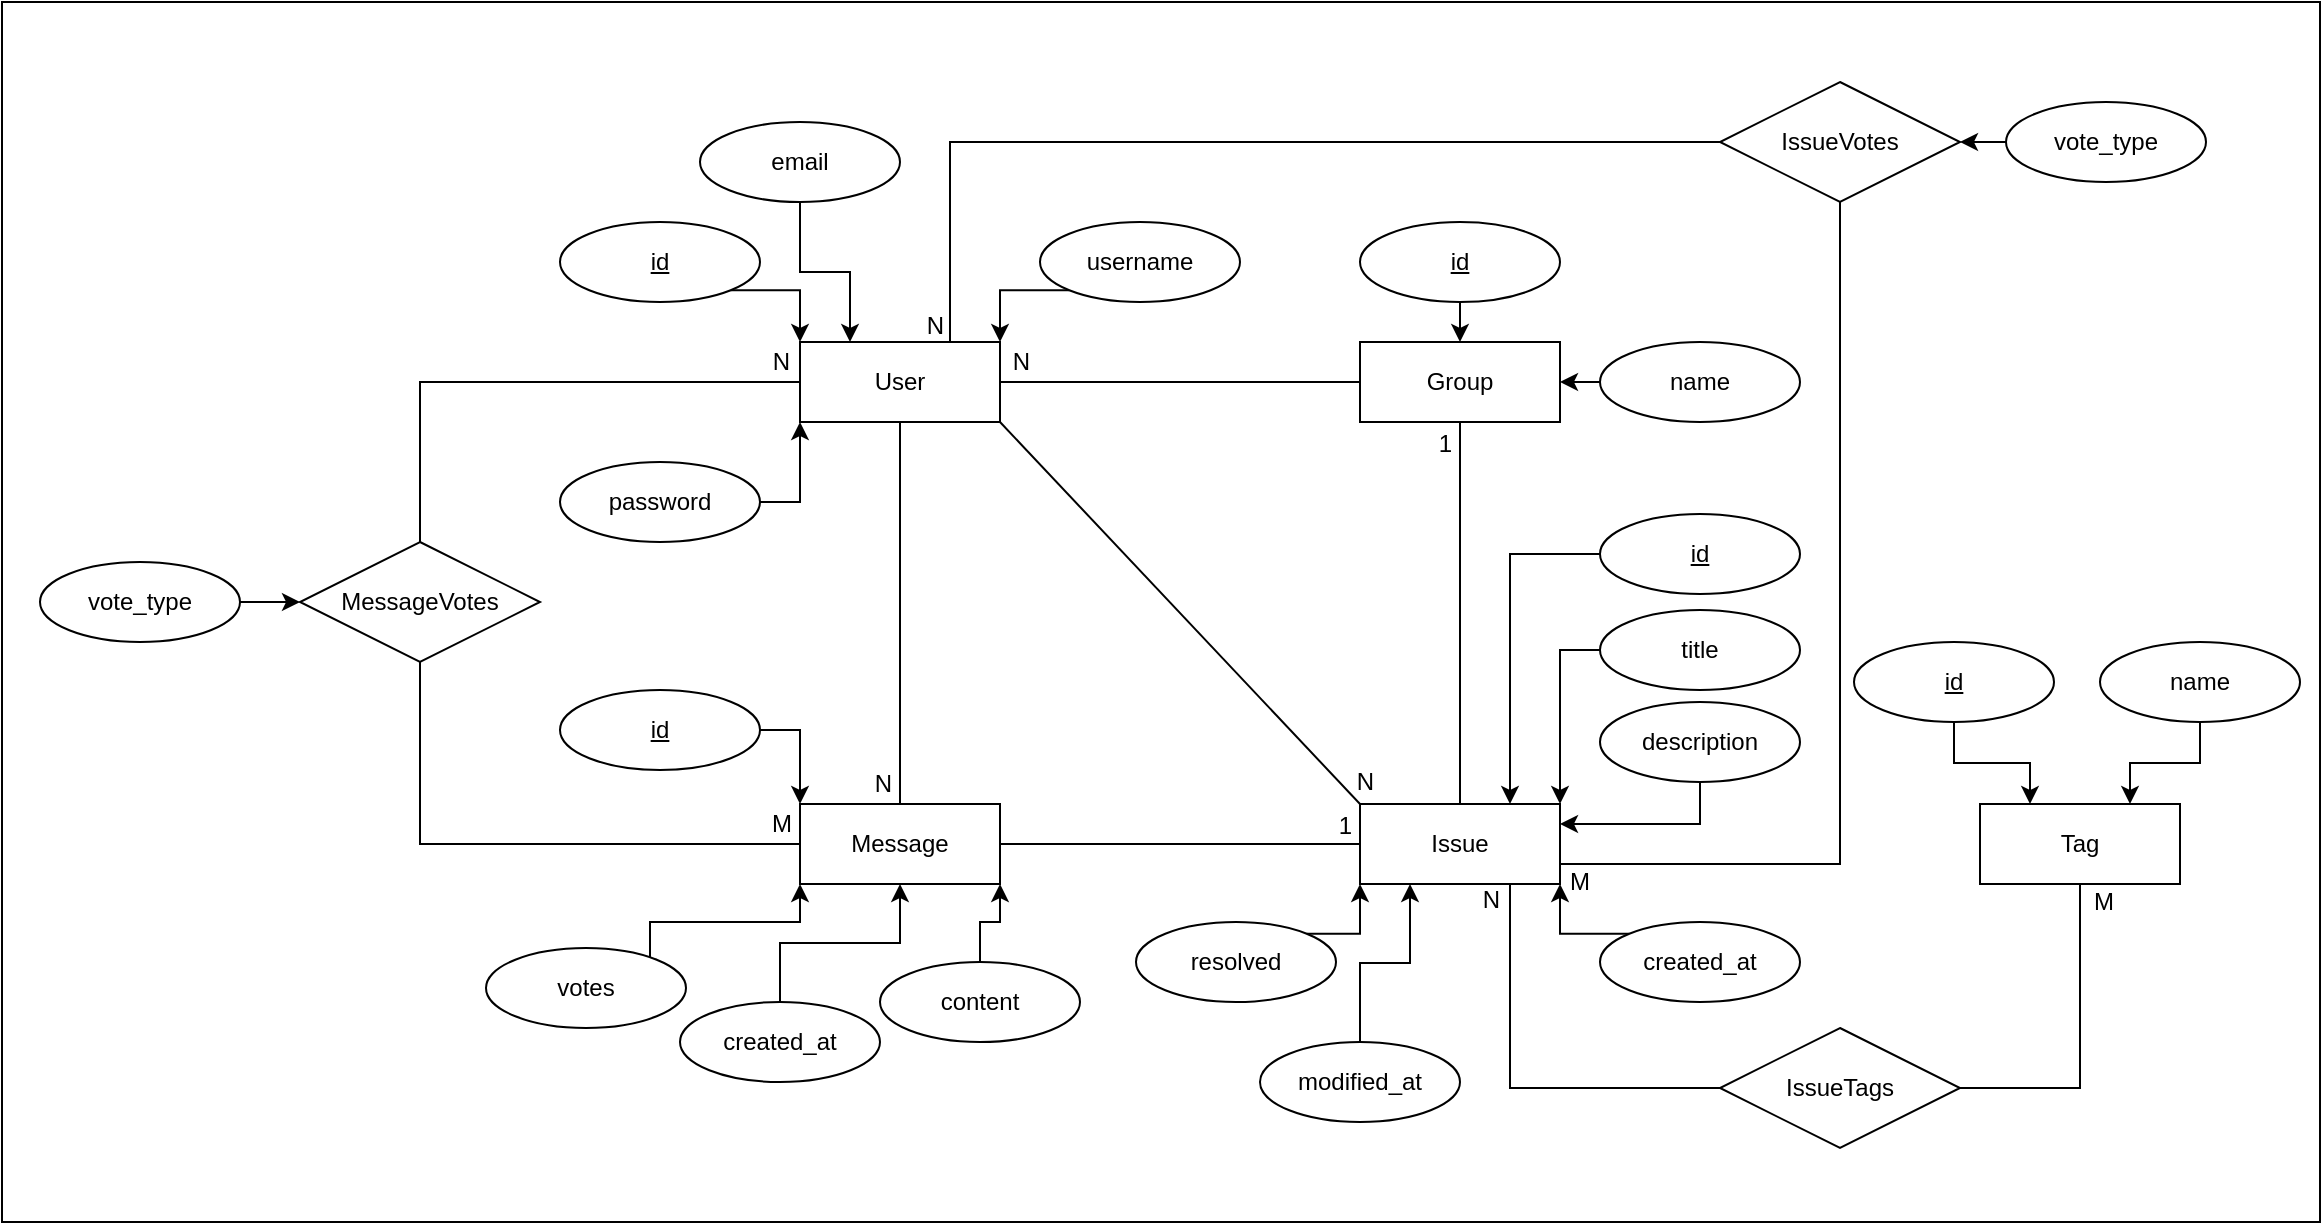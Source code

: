 <mxfile version="26.0.14">
  <diagram id="C5RBs43oDa-KdzZeNtuy" name="Page-1">
    <mxGraphModel dx="2895" dy="892" grid="1" gridSize="10" guides="1" tooltips="1" connect="1" arrows="1" fold="1" page="1" pageScale="1" pageWidth="827" pageHeight="1169" math="0" shadow="0">
      <root>
        <mxCell id="WIyWlLk6GJQsqaUBKTNV-0" />
        <mxCell id="WIyWlLk6GJQsqaUBKTNV-1" parent="WIyWlLk6GJQsqaUBKTNV-0" />
        <mxCell id="SHwPmQp0B-rY5el27xwl-58" value="" style="rounded=0;whiteSpace=wrap;html=1;fillColor=default;" parent="WIyWlLk6GJQsqaUBKTNV-1" vertex="1">
          <mxGeometry x="-199" y="30" width="1159" height="610" as="geometry" />
        </mxCell>
        <mxCell id="ZfYmmw3iIM-jv1uDVwF8-3" style="edgeStyle=orthogonalEdgeStyle;rounded=0;orthogonalLoop=1;jettySize=auto;html=1;exitX=0.75;exitY=0;exitDx=0;exitDy=0;entryX=0;entryY=0.5;entryDx=0;entryDy=0;endArrow=none;startFill=0;" parent="WIyWlLk6GJQsqaUBKTNV-1" source="SHwPmQp0B-rY5el27xwl-9" target="ZfYmmw3iIM-jv1uDVwF8-1" edge="1">
          <mxGeometry relative="1" as="geometry" />
        </mxCell>
        <mxCell id="SHwPmQp0B-rY5el27xwl-9" value="User" style="whiteSpace=wrap;html=1;align=center;" parent="WIyWlLk6GJQsqaUBKTNV-1" vertex="1">
          <mxGeometry x="200" y="200" width="100" height="40" as="geometry" />
        </mxCell>
        <mxCell id="SHwPmQp0B-rY5el27xwl-18" style="edgeStyle=orthogonalEdgeStyle;rounded=0;orthogonalLoop=1;jettySize=auto;html=1;exitX=1;exitY=0.5;exitDx=0;exitDy=0;entryX=0;entryY=1;entryDx=0;entryDy=0;" parent="WIyWlLk6GJQsqaUBKTNV-1" source="SHwPmQp0B-rY5el27xwl-10" target="SHwPmQp0B-rY5el27xwl-9" edge="1">
          <mxGeometry relative="1" as="geometry" />
        </mxCell>
        <mxCell id="SHwPmQp0B-rY5el27xwl-10" value="password" style="ellipse;whiteSpace=wrap;html=1;align=center;" parent="WIyWlLk6GJQsqaUBKTNV-1" vertex="1">
          <mxGeometry x="80" y="260" width="100" height="40" as="geometry" />
        </mxCell>
        <mxCell id="SHwPmQp0B-rY5el27xwl-15" style="edgeStyle=orthogonalEdgeStyle;rounded=0;orthogonalLoop=1;jettySize=auto;html=1;exitX=1;exitY=1;exitDx=0;exitDy=0;entryX=0;entryY=0;entryDx=0;entryDy=0;" parent="WIyWlLk6GJQsqaUBKTNV-1" source="SHwPmQp0B-rY5el27xwl-11" target="SHwPmQp0B-rY5el27xwl-9" edge="1">
          <mxGeometry relative="1" as="geometry" />
        </mxCell>
        <mxCell id="SHwPmQp0B-rY5el27xwl-11" value="id" style="ellipse;whiteSpace=wrap;html=1;align=center;fontStyle=4;" parent="WIyWlLk6GJQsqaUBKTNV-1" vertex="1">
          <mxGeometry x="80" y="140" width="100" height="40" as="geometry" />
        </mxCell>
        <mxCell id="SERE8kwB4OpOr4aDKZ4D-8" style="edgeStyle=orthogonalEdgeStyle;rounded=0;orthogonalLoop=1;jettySize=auto;html=1;exitX=0;exitY=1;exitDx=0;exitDy=0;entryX=1;entryY=0;entryDx=0;entryDy=0;" parent="WIyWlLk6GJQsqaUBKTNV-1" source="SHwPmQp0B-rY5el27xwl-12" target="SHwPmQp0B-rY5el27xwl-9" edge="1">
          <mxGeometry relative="1" as="geometry" />
        </mxCell>
        <mxCell id="SHwPmQp0B-rY5el27xwl-12" value="username" style="ellipse;whiteSpace=wrap;html=1;align=center;" parent="WIyWlLk6GJQsqaUBKTNV-1" vertex="1">
          <mxGeometry x="320" y="140" width="100" height="40" as="geometry" />
        </mxCell>
        <mxCell id="ZfYmmw3iIM-jv1uDVwF8-2" style="edgeStyle=orthogonalEdgeStyle;rounded=0;orthogonalLoop=1;jettySize=auto;html=1;exitX=0.5;exitY=1;exitDx=0;exitDy=0;entryX=0.25;entryY=0;entryDx=0;entryDy=0;" parent="WIyWlLk6GJQsqaUBKTNV-1" source="SHwPmQp0B-rY5el27xwl-13" target="SHwPmQp0B-rY5el27xwl-9" edge="1">
          <mxGeometry relative="1" as="geometry" />
        </mxCell>
        <mxCell id="SHwPmQp0B-rY5el27xwl-13" value="email" style="ellipse;whiteSpace=wrap;html=1;align=center;" parent="WIyWlLk6GJQsqaUBKTNV-1" vertex="1">
          <mxGeometry x="150" y="90" width="100" height="40" as="geometry" />
        </mxCell>
        <mxCell id="SHwPmQp0B-rY5el27xwl-19" value="" style="endArrow=none;html=1;rounded=0;exitX=1;exitY=0.5;exitDx=0;exitDy=0;" parent="WIyWlLk6GJQsqaUBKTNV-1" source="SHwPmQp0B-rY5el27xwl-9" edge="1">
          <mxGeometry relative="1" as="geometry">
            <mxPoint x="330" y="240" as="sourcePoint" />
            <mxPoint x="480" y="220" as="targetPoint" />
          </mxGeometry>
        </mxCell>
        <mxCell id="SHwPmQp0B-rY5el27xwl-20" value="N" style="resizable=0;html=1;whiteSpace=wrap;align=right;verticalAlign=bottom;" parent="SHwPmQp0B-rY5el27xwl-19" connectable="0" vertex="1">
          <mxGeometry x="1" relative="1" as="geometry">
            <mxPoint x="-164" y="-2" as="offset" />
          </mxGeometry>
        </mxCell>
        <mxCell id="SHwPmQp0B-rY5el27xwl-21" value="Group" style="whiteSpace=wrap;html=1;align=center;" parent="WIyWlLk6GJQsqaUBKTNV-1" vertex="1">
          <mxGeometry x="480" y="200" width="100" height="40" as="geometry" />
        </mxCell>
        <mxCell id="SHwPmQp0B-rY5el27xwl-23" style="edgeStyle=orthogonalEdgeStyle;rounded=0;orthogonalLoop=1;jettySize=auto;html=1;exitX=0.5;exitY=1;exitDx=0;exitDy=0;entryX=0.5;entryY=0;entryDx=0;entryDy=0;" parent="WIyWlLk6GJQsqaUBKTNV-1" source="SHwPmQp0B-rY5el27xwl-22" target="SHwPmQp0B-rY5el27xwl-21" edge="1">
          <mxGeometry relative="1" as="geometry" />
        </mxCell>
        <mxCell id="SHwPmQp0B-rY5el27xwl-22" value="id" style="ellipse;whiteSpace=wrap;html=1;align=center;fontStyle=4;" parent="WIyWlLk6GJQsqaUBKTNV-1" vertex="1">
          <mxGeometry x="480" y="140" width="100" height="40" as="geometry" />
        </mxCell>
        <mxCell id="SHwPmQp0B-rY5el27xwl-25" style="edgeStyle=orthogonalEdgeStyle;rounded=0;orthogonalLoop=1;jettySize=auto;html=1;exitX=0;exitY=0.5;exitDx=0;exitDy=0;entryX=1;entryY=0.5;entryDx=0;entryDy=0;" parent="WIyWlLk6GJQsqaUBKTNV-1" source="SHwPmQp0B-rY5el27xwl-24" target="SHwPmQp0B-rY5el27xwl-21" edge="1">
          <mxGeometry relative="1" as="geometry" />
        </mxCell>
        <mxCell id="SHwPmQp0B-rY5el27xwl-24" value="name" style="ellipse;whiteSpace=wrap;html=1;align=center;" parent="WIyWlLk6GJQsqaUBKTNV-1" vertex="1">
          <mxGeometry x="600" y="200" width="100" height="40" as="geometry" />
        </mxCell>
        <mxCell id="SHwPmQp0B-rY5el27xwl-26" value="Issue" style="whiteSpace=wrap;html=1;align=center;" parent="WIyWlLk6GJQsqaUBKTNV-1" vertex="1">
          <mxGeometry x="480" y="431" width="100" height="40" as="geometry" />
        </mxCell>
        <mxCell id="SHwPmQp0B-rY5el27xwl-27" value="" style="endArrow=none;html=1;rounded=0;exitX=0.5;exitY=0;exitDx=0;exitDy=0;entryX=0.5;entryY=1;entryDx=0;entryDy=0;" parent="WIyWlLk6GJQsqaUBKTNV-1" source="SHwPmQp0B-rY5el27xwl-26" target="SHwPmQp0B-rY5el27xwl-21" edge="1">
          <mxGeometry relative="1" as="geometry">
            <mxPoint x="330" y="340" as="sourcePoint" />
            <mxPoint x="490" y="340" as="targetPoint" />
          </mxGeometry>
        </mxCell>
        <mxCell id="SHwPmQp0B-rY5el27xwl-28" value="1" style="resizable=0;html=1;whiteSpace=wrap;align=right;verticalAlign=bottom;" parent="SHwPmQp0B-rY5el27xwl-27" connectable="0" vertex="1">
          <mxGeometry x="1" relative="1" as="geometry">
            <mxPoint x="-3" y="19" as="offset" />
          </mxGeometry>
        </mxCell>
        <mxCell id="SHwPmQp0B-rY5el27xwl-43" style="edgeStyle=orthogonalEdgeStyle;rounded=0;orthogonalLoop=1;jettySize=auto;html=1;exitX=0;exitY=0.5;exitDx=0;exitDy=0;entryX=0.75;entryY=0;entryDx=0;entryDy=0;" parent="WIyWlLk6GJQsqaUBKTNV-1" source="SHwPmQp0B-rY5el27xwl-29" target="SHwPmQp0B-rY5el27xwl-26" edge="1">
          <mxGeometry relative="1" as="geometry" />
        </mxCell>
        <mxCell id="SHwPmQp0B-rY5el27xwl-29" value="id" style="ellipse;whiteSpace=wrap;html=1;align=center;fontStyle=4;" parent="WIyWlLk6GJQsqaUBKTNV-1" vertex="1">
          <mxGeometry x="600" y="286" width="100" height="40" as="geometry" />
        </mxCell>
        <mxCell id="SHwPmQp0B-rY5el27xwl-42" style="edgeStyle=orthogonalEdgeStyle;rounded=0;orthogonalLoop=1;jettySize=auto;html=1;exitX=0;exitY=0.5;exitDx=0;exitDy=0;entryX=1;entryY=0;entryDx=0;entryDy=0;" parent="WIyWlLk6GJQsqaUBKTNV-1" source="SHwPmQp0B-rY5el27xwl-30" target="SHwPmQp0B-rY5el27xwl-26" edge="1">
          <mxGeometry relative="1" as="geometry" />
        </mxCell>
        <mxCell id="SHwPmQp0B-rY5el27xwl-30" value="title" style="ellipse;whiteSpace=wrap;html=1;align=center;" parent="WIyWlLk6GJQsqaUBKTNV-1" vertex="1">
          <mxGeometry x="600" y="334" width="100" height="40" as="geometry" />
        </mxCell>
        <mxCell id="SHwPmQp0B-rY5el27xwl-40" style="edgeStyle=orthogonalEdgeStyle;rounded=0;orthogonalLoop=1;jettySize=auto;html=1;exitX=0;exitY=0;exitDx=0;exitDy=0;entryX=1;entryY=1;entryDx=0;entryDy=0;" parent="WIyWlLk6GJQsqaUBKTNV-1" source="SHwPmQp0B-rY5el27xwl-31" target="SHwPmQp0B-rY5el27xwl-26" edge="1">
          <mxGeometry relative="1" as="geometry" />
        </mxCell>
        <mxCell id="SHwPmQp0B-rY5el27xwl-31" value="created_at" style="ellipse;whiteSpace=wrap;html=1;align=center;" parent="WIyWlLk6GJQsqaUBKTNV-1" vertex="1">
          <mxGeometry x="600" y="490" width="100" height="40" as="geometry" />
        </mxCell>
        <mxCell id="ZfYmmw3iIM-jv1uDVwF8-5" style="edgeStyle=orthogonalEdgeStyle;rounded=0;orthogonalLoop=1;jettySize=auto;html=1;exitX=0.5;exitY=1;exitDx=0;exitDy=0;entryX=1;entryY=0.25;entryDx=0;entryDy=0;" parent="WIyWlLk6GJQsqaUBKTNV-1" source="SHwPmQp0B-rY5el27xwl-32" target="SHwPmQp0B-rY5el27xwl-26" edge="1">
          <mxGeometry relative="1" as="geometry" />
        </mxCell>
        <mxCell id="SHwPmQp0B-rY5el27xwl-32" value="description" style="ellipse;whiteSpace=wrap;html=1;align=center;" parent="WIyWlLk6GJQsqaUBKTNV-1" vertex="1">
          <mxGeometry x="600" y="380" width="100" height="40" as="geometry" />
        </mxCell>
        <mxCell id="SHwPmQp0B-rY5el27xwl-38" style="edgeStyle=orthogonalEdgeStyle;rounded=0;orthogonalLoop=1;jettySize=auto;html=1;exitX=1;exitY=0;exitDx=0;exitDy=0;entryX=0;entryY=1;entryDx=0;entryDy=0;" parent="WIyWlLk6GJQsqaUBKTNV-1" source="SHwPmQp0B-rY5el27xwl-33" target="SHwPmQp0B-rY5el27xwl-26" edge="1">
          <mxGeometry relative="1" as="geometry" />
        </mxCell>
        <mxCell id="SHwPmQp0B-rY5el27xwl-33" value="resolved" style="ellipse;whiteSpace=wrap;html=1;align=center;" parent="WIyWlLk6GJQsqaUBKTNV-1" vertex="1">
          <mxGeometry x="368" y="490" width="100" height="40" as="geometry" />
        </mxCell>
        <mxCell id="knx2V30CTgoBccDlFcYN-7" style="edgeStyle=orthogonalEdgeStyle;rounded=0;orthogonalLoop=1;jettySize=auto;html=1;exitX=0.5;exitY=0;exitDx=0;exitDy=0;entryX=0.25;entryY=1;entryDx=0;entryDy=0;" edge="1" parent="WIyWlLk6GJQsqaUBKTNV-1" source="SHwPmQp0B-rY5el27xwl-34" target="SHwPmQp0B-rY5el27xwl-26">
          <mxGeometry relative="1" as="geometry" />
        </mxCell>
        <mxCell id="SHwPmQp0B-rY5el27xwl-34" value="modified_at" style="ellipse;whiteSpace=wrap;html=1;align=center;" parent="WIyWlLk6GJQsqaUBKTNV-1" vertex="1">
          <mxGeometry x="430" y="550" width="100" height="40" as="geometry" />
        </mxCell>
        <mxCell id="SHwPmQp0B-rY5el27xwl-36" value="" style="endArrow=none;html=1;rounded=0;exitX=1;exitY=1;exitDx=0;exitDy=0;entryX=0;entryY=0;entryDx=0;entryDy=0;" parent="WIyWlLk6GJQsqaUBKTNV-1" source="SHwPmQp0B-rY5el27xwl-9" target="SHwPmQp0B-rY5el27xwl-26" edge="1">
          <mxGeometry relative="1" as="geometry">
            <mxPoint x="330" y="340" as="sourcePoint" />
            <mxPoint x="490" y="340" as="targetPoint" />
            <Array as="points" />
          </mxGeometry>
        </mxCell>
        <mxCell id="SHwPmQp0B-rY5el27xwl-37" value="N" style="resizable=0;html=1;whiteSpace=wrap;align=right;verticalAlign=bottom;" parent="SHwPmQp0B-rY5el27xwl-36" connectable="0" vertex="1">
          <mxGeometry x="1" relative="1" as="geometry">
            <mxPoint x="8" y="-3" as="offset" />
          </mxGeometry>
        </mxCell>
        <mxCell id="SHwPmQp0B-rY5el27xwl-44" value="Message" style="whiteSpace=wrap;html=1;align=center;" parent="WIyWlLk6GJQsqaUBKTNV-1" vertex="1">
          <mxGeometry x="200" y="431" width="100" height="40" as="geometry" />
        </mxCell>
        <mxCell id="SHwPmQp0B-rY5el27xwl-45" value="" style="endArrow=none;html=1;rounded=0;exitX=0.5;exitY=1;exitDx=0;exitDy=0;entryX=0.5;entryY=0;entryDx=0;entryDy=0;" parent="WIyWlLk6GJQsqaUBKTNV-1" source="SHwPmQp0B-rY5el27xwl-9" target="SHwPmQp0B-rY5el27xwl-44" edge="1">
          <mxGeometry relative="1" as="geometry">
            <mxPoint x="330" y="340" as="sourcePoint" />
            <mxPoint x="490" y="340" as="targetPoint" />
          </mxGeometry>
        </mxCell>
        <mxCell id="SHwPmQp0B-rY5el27xwl-46" value="N" style="resizable=0;html=1;whiteSpace=wrap;align=right;verticalAlign=bottom;" parent="SHwPmQp0B-rY5el27xwl-45" connectable="0" vertex="1">
          <mxGeometry x="1" relative="1" as="geometry">
            <mxPoint x="-3" y="-2" as="offset" />
          </mxGeometry>
        </mxCell>
        <mxCell id="SHwPmQp0B-rY5el27xwl-47" value="" style="endArrow=none;html=1;rounded=0;exitX=1;exitY=0.5;exitDx=0;exitDy=0;entryX=0;entryY=0.5;entryDx=0;entryDy=0;" parent="WIyWlLk6GJQsqaUBKTNV-1" source="SHwPmQp0B-rY5el27xwl-44" target="SHwPmQp0B-rY5el27xwl-26" edge="1">
          <mxGeometry relative="1" as="geometry">
            <mxPoint x="330" y="340" as="sourcePoint" />
            <mxPoint x="490" y="340" as="targetPoint" />
          </mxGeometry>
        </mxCell>
        <mxCell id="SHwPmQp0B-rY5el27xwl-48" value="1" style="resizable=0;html=1;whiteSpace=wrap;align=right;verticalAlign=bottom;" parent="SHwPmQp0B-rY5el27xwl-47" connectable="0" vertex="1">
          <mxGeometry x="1" relative="1" as="geometry">
            <mxPoint x="-3" y="-1" as="offset" />
          </mxGeometry>
        </mxCell>
        <mxCell id="SHwPmQp0B-rY5el27xwl-57" style="edgeStyle=orthogonalEdgeStyle;rounded=0;orthogonalLoop=1;jettySize=auto;html=1;exitX=1;exitY=0.5;exitDx=0;exitDy=0;entryX=0;entryY=0;entryDx=0;entryDy=0;" parent="WIyWlLk6GJQsqaUBKTNV-1" source="SHwPmQp0B-rY5el27xwl-50" target="SHwPmQp0B-rY5el27xwl-44" edge="1">
          <mxGeometry relative="1" as="geometry" />
        </mxCell>
        <mxCell id="SHwPmQp0B-rY5el27xwl-50" value="id" style="ellipse;whiteSpace=wrap;html=1;align=center;fontStyle=4;" parent="WIyWlLk6GJQsqaUBKTNV-1" vertex="1">
          <mxGeometry x="80" y="374" width="100" height="40" as="geometry" />
        </mxCell>
        <mxCell id="SERE8kwB4OpOr4aDKZ4D-9" style="edgeStyle=orthogonalEdgeStyle;rounded=0;orthogonalLoop=1;jettySize=auto;html=1;exitX=0.5;exitY=0;exitDx=0;exitDy=0;entryX=1;entryY=1;entryDx=0;entryDy=0;" parent="WIyWlLk6GJQsqaUBKTNV-1" source="SHwPmQp0B-rY5el27xwl-51" target="SHwPmQp0B-rY5el27xwl-44" edge="1">
          <mxGeometry relative="1" as="geometry" />
        </mxCell>
        <mxCell id="SHwPmQp0B-rY5el27xwl-51" value="content" style="ellipse;whiteSpace=wrap;html=1;align=center;" parent="WIyWlLk6GJQsqaUBKTNV-1" vertex="1">
          <mxGeometry x="240" y="510" width="100" height="40" as="geometry" />
        </mxCell>
        <mxCell id="SHwPmQp0B-rY5el27xwl-55" style="edgeStyle=orthogonalEdgeStyle;rounded=0;orthogonalLoop=1;jettySize=auto;html=1;exitX=1;exitY=0;exitDx=0;exitDy=0;entryX=0;entryY=1;entryDx=0;entryDy=0;" parent="WIyWlLk6GJQsqaUBKTNV-1" source="SHwPmQp0B-rY5el27xwl-52" target="SHwPmQp0B-rY5el27xwl-44" edge="1">
          <mxGeometry relative="1" as="geometry">
            <Array as="points">
              <mxPoint x="125" y="490" />
              <mxPoint x="200" y="490" />
            </Array>
          </mxGeometry>
        </mxCell>
        <mxCell id="SHwPmQp0B-rY5el27xwl-52" value="votes" style="ellipse;whiteSpace=wrap;html=1;align=center;" parent="WIyWlLk6GJQsqaUBKTNV-1" vertex="1">
          <mxGeometry x="43" y="503" width="100" height="40" as="geometry" />
        </mxCell>
        <mxCell id="SHwPmQp0B-rY5el27xwl-54" style="edgeStyle=orthogonalEdgeStyle;rounded=0;orthogonalLoop=1;jettySize=auto;html=1;exitX=0.5;exitY=0;exitDx=0;exitDy=0;entryX=0.5;entryY=1;entryDx=0;entryDy=0;" parent="WIyWlLk6GJQsqaUBKTNV-1" source="SHwPmQp0B-rY5el27xwl-53" target="SHwPmQp0B-rY5el27xwl-44" edge="1">
          <mxGeometry relative="1" as="geometry" />
        </mxCell>
        <mxCell id="SHwPmQp0B-rY5el27xwl-53" value="created_at" style="ellipse;whiteSpace=wrap;html=1;align=center;" parent="WIyWlLk6GJQsqaUBKTNV-1" vertex="1">
          <mxGeometry x="140" y="530" width="100" height="40" as="geometry" />
        </mxCell>
        <mxCell id="SERE8kwB4OpOr4aDKZ4D-0" value="MessageVotes" style="shape=rhombus;perimeter=rhombusPerimeter;whiteSpace=wrap;html=1;align=center;" parent="WIyWlLk6GJQsqaUBKTNV-1" vertex="1">
          <mxGeometry x="-50" y="300" width="120" height="60" as="geometry" />
        </mxCell>
        <mxCell id="SERE8kwB4OpOr4aDKZ4D-10" value="" style="endArrow=none;html=1;rounded=0;exitX=0.5;exitY=0;exitDx=0;exitDy=0;entryX=0;entryY=0.5;entryDx=0;entryDy=0;edgeStyle=orthogonalEdgeStyle;" parent="WIyWlLk6GJQsqaUBKTNV-1" source="SERE8kwB4OpOr4aDKZ4D-0" target="SHwPmQp0B-rY5el27xwl-9" edge="1">
          <mxGeometry relative="1" as="geometry">
            <mxPoint x="230" y="380" as="sourcePoint" />
            <mxPoint x="390" y="380" as="targetPoint" />
          </mxGeometry>
        </mxCell>
        <mxCell id="SERE8kwB4OpOr4aDKZ4D-11" value="N" style="resizable=0;html=1;whiteSpace=wrap;align=right;verticalAlign=bottom;" parent="SERE8kwB4OpOr4aDKZ4D-10" connectable="0" vertex="1">
          <mxGeometry x="1" relative="1" as="geometry">
            <mxPoint x="-4" y="-2" as="offset" />
          </mxGeometry>
        </mxCell>
        <mxCell id="SERE8kwB4OpOr4aDKZ4D-12" value="" style="endArrow=none;html=1;rounded=0;exitX=0.5;exitY=1;exitDx=0;exitDy=0;entryX=0;entryY=0.5;entryDx=0;entryDy=0;edgeStyle=orthogonalEdgeStyle;" parent="WIyWlLk6GJQsqaUBKTNV-1" source="SERE8kwB4OpOr4aDKZ4D-0" target="SHwPmQp0B-rY5el27xwl-44" edge="1">
          <mxGeometry relative="1" as="geometry">
            <mxPoint x="230" y="380" as="sourcePoint" />
            <mxPoint x="390" y="380" as="targetPoint" />
          </mxGeometry>
        </mxCell>
        <mxCell id="SERE8kwB4OpOr4aDKZ4D-13" value="M" style="resizable=0;html=1;whiteSpace=wrap;align=right;verticalAlign=bottom;" parent="SERE8kwB4OpOr4aDKZ4D-12" connectable="0" vertex="1">
          <mxGeometry x="1" relative="1" as="geometry">
            <mxPoint x="-3" y="-2" as="offset" />
          </mxGeometry>
        </mxCell>
        <mxCell id="SERE8kwB4OpOr4aDKZ4D-15" style="edgeStyle=orthogonalEdgeStyle;rounded=0;orthogonalLoop=1;jettySize=auto;html=1;exitX=1;exitY=0.5;exitDx=0;exitDy=0;entryX=0;entryY=0.5;entryDx=0;entryDy=0;" parent="WIyWlLk6GJQsqaUBKTNV-1" source="SERE8kwB4OpOr4aDKZ4D-14" target="SERE8kwB4OpOr4aDKZ4D-0" edge="1">
          <mxGeometry relative="1" as="geometry" />
        </mxCell>
        <mxCell id="SERE8kwB4OpOr4aDKZ4D-14" value="vote_type" style="ellipse;whiteSpace=wrap;html=1;align=center;" parent="WIyWlLk6GJQsqaUBKTNV-1" vertex="1">
          <mxGeometry x="-180" y="310" width="100" height="40" as="geometry" />
        </mxCell>
        <mxCell id="ZfYmmw3iIM-jv1uDVwF8-6" style="edgeStyle=orthogonalEdgeStyle;rounded=0;orthogonalLoop=1;jettySize=auto;html=1;exitX=0.5;exitY=1;exitDx=0;exitDy=0;entryX=1;entryY=0.75;entryDx=0;entryDy=0;endArrow=none;startFill=0;" parent="WIyWlLk6GJQsqaUBKTNV-1" source="ZfYmmw3iIM-jv1uDVwF8-1" target="SHwPmQp0B-rY5el27xwl-26" edge="1">
          <mxGeometry relative="1" as="geometry" />
        </mxCell>
        <mxCell id="ZfYmmw3iIM-jv1uDVwF8-1" value="IssueVotes" style="shape=rhombus;perimeter=rhombusPerimeter;whiteSpace=wrap;html=1;align=center;" parent="WIyWlLk6GJQsqaUBKTNV-1" vertex="1">
          <mxGeometry x="660" y="70" width="120" height="60" as="geometry" />
        </mxCell>
        <mxCell id="ZfYmmw3iIM-jv1uDVwF8-7" value="N" style="resizable=0;html=1;whiteSpace=wrap;align=right;verticalAlign=bottom;" parent="WIyWlLk6GJQsqaUBKTNV-1" connectable="0" vertex="1">
          <mxGeometry x="273" y="200" as="geometry" />
        </mxCell>
        <mxCell id="ZfYmmw3iIM-jv1uDVwF8-8" value="M" style="resizable=0;html=1;whiteSpace=wrap;align=right;verticalAlign=bottom;" parent="WIyWlLk6GJQsqaUBKTNV-1" connectable="0" vertex="1">
          <mxGeometry x="565" y="469" as="geometry">
            <mxPoint x="31" y="9" as="offset" />
          </mxGeometry>
        </mxCell>
        <mxCell id="ZfYmmw3iIM-jv1uDVwF8-10" style="edgeStyle=orthogonalEdgeStyle;rounded=0;orthogonalLoop=1;jettySize=auto;html=1;exitX=0;exitY=0.5;exitDx=0;exitDy=0;entryX=1;entryY=0.5;entryDx=0;entryDy=0;" parent="WIyWlLk6GJQsqaUBKTNV-1" source="ZfYmmw3iIM-jv1uDVwF8-9" target="ZfYmmw3iIM-jv1uDVwF8-1" edge="1">
          <mxGeometry relative="1" as="geometry" />
        </mxCell>
        <mxCell id="ZfYmmw3iIM-jv1uDVwF8-9" value="vote_type" style="ellipse;whiteSpace=wrap;html=1;align=center;" parent="WIyWlLk6GJQsqaUBKTNV-1" vertex="1">
          <mxGeometry x="803" y="80" width="100" height="40" as="geometry" />
        </mxCell>
        <mxCell id="knx2V30CTgoBccDlFcYN-0" value="Tag" style="whiteSpace=wrap;html=1;align=center;" vertex="1" parent="WIyWlLk6GJQsqaUBKTNV-1">
          <mxGeometry x="790" y="431" width="100" height="40" as="geometry" />
        </mxCell>
        <mxCell id="knx2V30CTgoBccDlFcYN-3" style="edgeStyle=orthogonalEdgeStyle;rounded=0;orthogonalLoop=1;jettySize=auto;html=1;exitX=0.5;exitY=1;exitDx=0;exitDy=0;entryX=0.25;entryY=0;entryDx=0;entryDy=0;" edge="1" parent="WIyWlLk6GJQsqaUBKTNV-1" source="knx2V30CTgoBccDlFcYN-1" target="knx2V30CTgoBccDlFcYN-0">
          <mxGeometry relative="1" as="geometry" />
        </mxCell>
        <mxCell id="knx2V30CTgoBccDlFcYN-1" value="id" style="ellipse;whiteSpace=wrap;html=1;align=center;fontStyle=4;" vertex="1" parent="WIyWlLk6GJQsqaUBKTNV-1">
          <mxGeometry x="727" y="350" width="100" height="40" as="geometry" />
        </mxCell>
        <mxCell id="knx2V30CTgoBccDlFcYN-6" style="edgeStyle=orthogonalEdgeStyle;rounded=0;orthogonalLoop=1;jettySize=auto;html=1;exitX=0.5;exitY=1;exitDx=0;exitDy=0;entryX=0.75;entryY=0;entryDx=0;entryDy=0;" edge="1" parent="WIyWlLk6GJQsqaUBKTNV-1" source="knx2V30CTgoBccDlFcYN-5" target="knx2V30CTgoBccDlFcYN-0">
          <mxGeometry relative="1" as="geometry" />
        </mxCell>
        <mxCell id="knx2V30CTgoBccDlFcYN-5" value="name" style="ellipse;whiteSpace=wrap;html=1;align=center;" vertex="1" parent="WIyWlLk6GJQsqaUBKTNV-1">
          <mxGeometry x="850" y="350" width="100" height="40" as="geometry" />
        </mxCell>
        <mxCell id="knx2V30CTgoBccDlFcYN-9" style="edgeStyle=orthogonalEdgeStyle;rounded=0;orthogonalLoop=1;jettySize=auto;html=1;exitX=0;exitY=0.5;exitDx=0;exitDy=0;entryX=0.75;entryY=1;entryDx=0;entryDy=0;endArrow=none;startFill=0;" edge="1" parent="WIyWlLk6GJQsqaUBKTNV-1" source="knx2V30CTgoBccDlFcYN-8" target="SHwPmQp0B-rY5el27xwl-26">
          <mxGeometry relative="1" as="geometry" />
        </mxCell>
        <mxCell id="knx2V30CTgoBccDlFcYN-10" style="edgeStyle=orthogonalEdgeStyle;rounded=0;orthogonalLoop=1;jettySize=auto;html=1;exitX=1;exitY=0.5;exitDx=0;exitDy=0;entryX=0.5;entryY=1;entryDx=0;entryDy=0;endArrow=none;startFill=0;" edge="1" parent="WIyWlLk6GJQsqaUBKTNV-1" source="knx2V30CTgoBccDlFcYN-8" target="knx2V30CTgoBccDlFcYN-0">
          <mxGeometry relative="1" as="geometry" />
        </mxCell>
        <mxCell id="knx2V30CTgoBccDlFcYN-8" value="IssueTags" style="shape=rhombus;perimeter=rhombusPerimeter;whiteSpace=wrap;html=1;align=center;" vertex="1" parent="WIyWlLk6GJQsqaUBKTNV-1">
          <mxGeometry x="660" y="543" width="120" height="60" as="geometry" />
        </mxCell>
        <mxCell id="knx2V30CTgoBccDlFcYN-11" value="M" style="resizable=0;html=1;whiteSpace=wrap;align=right;verticalAlign=bottom;" connectable="0" vertex="1" parent="WIyWlLk6GJQsqaUBKTNV-1">
          <mxGeometry x="827" y="479" as="geometry">
            <mxPoint x="31" y="9" as="offset" />
          </mxGeometry>
        </mxCell>
        <mxCell id="knx2V30CTgoBccDlFcYN-13" value="N" style="resizable=0;html=1;whiteSpace=wrap;align=right;verticalAlign=bottom;" connectable="0" vertex="1" parent="WIyWlLk6GJQsqaUBKTNV-1">
          <mxGeometry x="551.69" y="487.671" as="geometry" />
        </mxCell>
      </root>
    </mxGraphModel>
  </diagram>
</mxfile>
